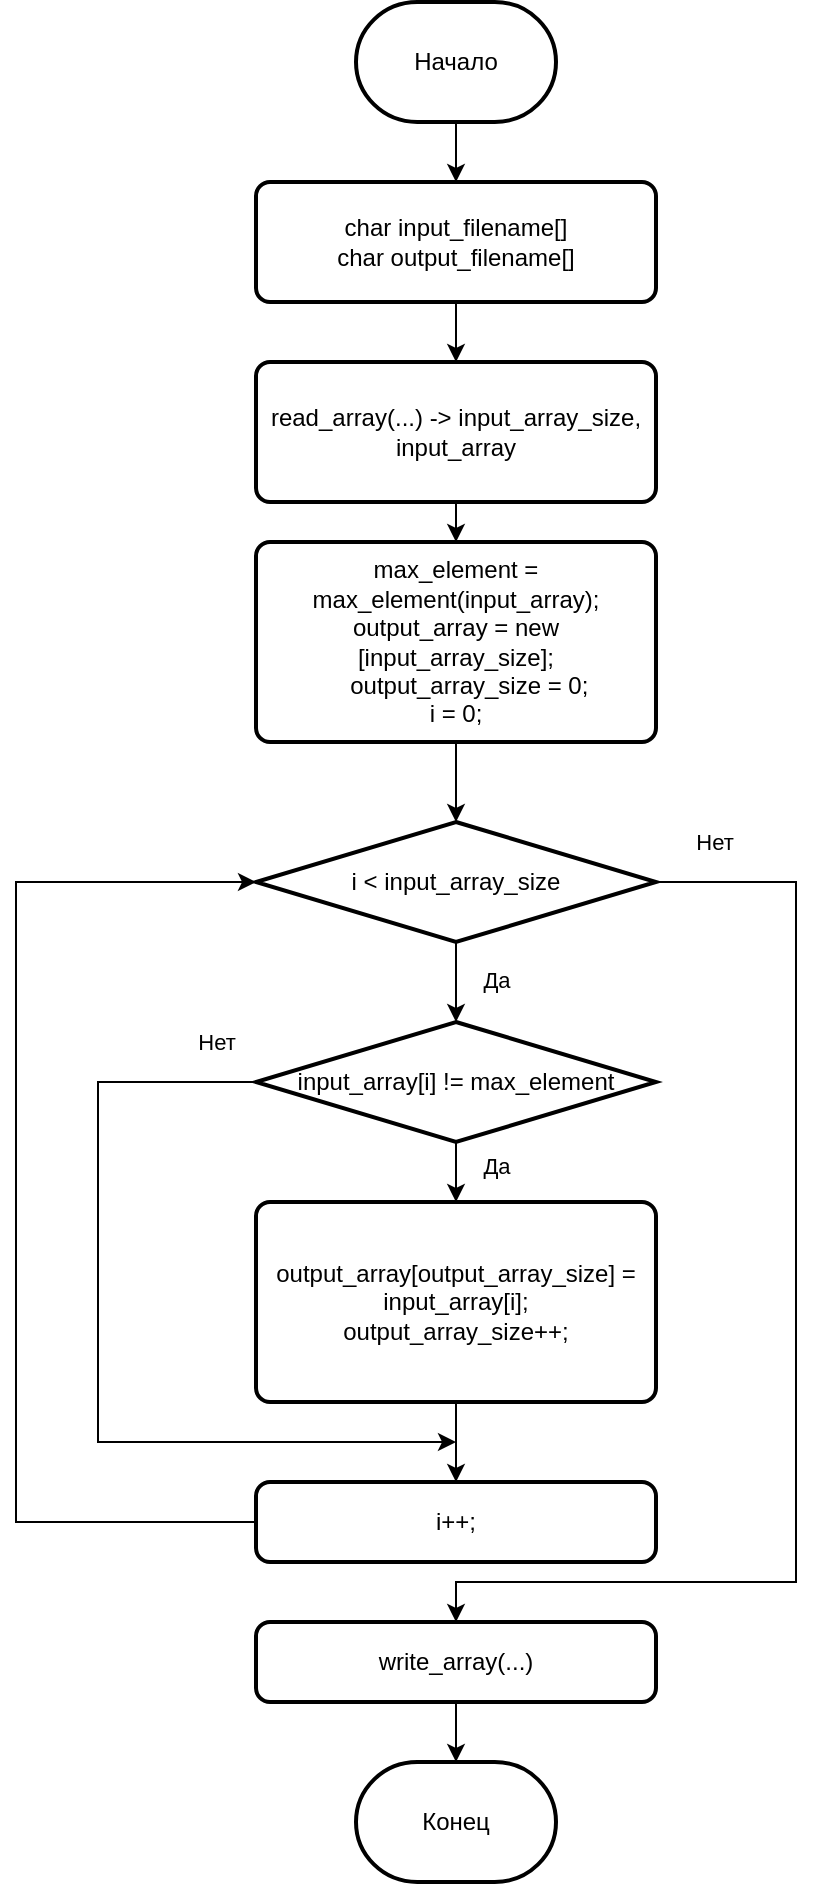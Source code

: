 <mxfile version="24.4.2" type="device">
  <diagram id="C5RBs43oDa-KdzZeNtuy" name="Page-1">
    <mxGraphModel dx="989" dy="1718" grid="1" gridSize="10" guides="1" tooltips="1" connect="1" arrows="1" fold="1" page="1" pageScale="1" pageWidth="827" pageHeight="1169" math="0" shadow="0">
      <root>
        <mxCell id="WIyWlLk6GJQsqaUBKTNV-0" />
        <mxCell id="WIyWlLk6GJQsqaUBKTNV-1" parent="WIyWlLk6GJQsqaUBKTNV-0" />
        <mxCell id="axOOqWmj8CsVntkLwiYP-1" value="" style="edgeStyle=orthogonalEdgeStyle;rounded=0;orthogonalLoop=1;jettySize=auto;html=1;" parent="WIyWlLk6GJQsqaUBKTNV-1" source="S7_N-UKr1pL8a_zZHFVc-5" target="axOOqWmj8CsVntkLwiYP-0" edge="1">
          <mxGeometry relative="1" as="geometry" />
        </mxCell>
        <mxCell id="S7_N-UKr1pL8a_zZHFVc-5" value="Начало" style="strokeWidth=2;html=1;shape=mxgraph.flowchart.terminator;whiteSpace=wrap;" parent="WIyWlLk6GJQsqaUBKTNV-1" vertex="1">
          <mxGeometry x="360" y="-690" width="100" height="60" as="geometry" />
        </mxCell>
        <mxCell id="o1KFUSoeTvBDRn-8kvO2-2" value="" style="edgeStyle=orthogonalEdgeStyle;rounded=0;orthogonalLoop=1;jettySize=auto;html=1;" parent="WIyWlLk6GJQsqaUBKTNV-1" source="o1KFUSoeTvBDRn-8kvO2-0" edge="1">
          <mxGeometry relative="1" as="geometry">
            <mxPoint x="410" y="-420" as="targetPoint" />
          </mxGeometry>
        </mxCell>
        <mxCell id="o1KFUSoeTvBDRn-8kvO2-0" value="read_array(...) -&amp;gt; input_array_size, input_array" style="rounded=1;whiteSpace=wrap;html=1;absoluteArcSize=1;arcSize=14;strokeWidth=2;strokeColor=default;align=center;verticalAlign=middle;fillColor=default;" parent="WIyWlLk6GJQsqaUBKTNV-1" vertex="1">
          <mxGeometry x="310" y="-510" width="200" height="70" as="geometry" />
        </mxCell>
        <mxCell id="9ljaJpIGZ5TEdeZAWfaT-3" value="Конец" style="strokeWidth=2;html=1;shape=mxgraph.flowchart.terminator;whiteSpace=wrap;" parent="WIyWlLk6GJQsqaUBKTNV-1" vertex="1">
          <mxGeometry x="360" y="190" width="100" height="60" as="geometry" />
        </mxCell>
        <mxCell id="NzZAYkUC8EluUU_rnISb-22" value="" style="edgeStyle=orthogonalEdgeStyle;rounded=0;orthogonalLoop=1;jettySize=auto;html=1;" parent="WIyWlLk6GJQsqaUBKTNV-1" source="NzZAYkUC8EluUU_rnISb-19" target="9ljaJpIGZ5TEdeZAWfaT-3" edge="1">
          <mxGeometry relative="1" as="geometry" />
        </mxCell>
        <mxCell id="NzZAYkUC8EluUU_rnISb-19" value="write_array(...)" style="rounded=1;whiteSpace=wrap;html=1;absoluteArcSize=1;arcSize=14;strokeWidth=2;strokeColor=default;align=center;verticalAlign=middle;fillColor=default;" parent="WIyWlLk6GJQsqaUBKTNV-1" vertex="1">
          <mxGeometry x="310" y="120" width="200" height="40" as="geometry" />
        </mxCell>
        <mxCell id="axOOqWmj8CsVntkLwiYP-2" value="" style="edgeStyle=orthogonalEdgeStyle;rounded=0;orthogonalLoop=1;jettySize=auto;html=1;" parent="WIyWlLk6GJQsqaUBKTNV-1" source="axOOqWmj8CsVntkLwiYP-0" target="o1KFUSoeTvBDRn-8kvO2-0" edge="1">
          <mxGeometry relative="1" as="geometry" />
        </mxCell>
        <mxCell id="axOOqWmj8CsVntkLwiYP-0" value="&lt;div&gt;char input_filename[]&lt;br&gt;&lt;span style=&quot;background-color: initial;&quot;&gt;char output_filename[]&lt;/span&gt;&lt;/div&gt;" style="rounded=1;whiteSpace=wrap;html=1;absoluteArcSize=1;arcSize=14;strokeWidth=2;strokeColor=default;align=center;verticalAlign=middle;fillColor=default;" parent="WIyWlLk6GJQsqaUBKTNV-1" vertex="1">
          <mxGeometry x="310" y="-600" width="200" height="60" as="geometry" />
        </mxCell>
        <mxCell id="_-mqSTC6tDbIYJlTSPsS-13" value="" style="edgeStyle=orthogonalEdgeStyle;rounded=0;orthogonalLoop=1;jettySize=auto;html=1;" edge="1" parent="WIyWlLk6GJQsqaUBKTNV-1" source="axOOqWmj8CsVntkLwiYP-3" target="_-mqSTC6tDbIYJlTSPsS-1">
          <mxGeometry relative="1" as="geometry" />
        </mxCell>
        <mxCell id="axOOqWmj8CsVntkLwiYP-3" value="max_element = max_element(input_array);&lt;div&gt;&lt;div&gt;output_array = new [input_array_size];&lt;/div&gt;&lt;div&gt;&amp;nbsp; &amp;nbsp; output_array_size = 0;&lt;/div&gt;&lt;/div&gt;&lt;div&gt;i = 0;&lt;br&gt;&lt;/div&gt;" style="rounded=1;whiteSpace=wrap;html=1;absoluteArcSize=1;arcSize=14;strokeWidth=2;strokeColor=default;align=center;verticalAlign=middle;fillColor=default;" parent="WIyWlLk6GJQsqaUBKTNV-1" vertex="1">
          <mxGeometry x="310" y="-420" width="200" height="100" as="geometry" />
        </mxCell>
        <mxCell id="_-mqSTC6tDbIYJlTSPsS-4" value="" style="edgeStyle=orthogonalEdgeStyle;rounded=0;orthogonalLoop=1;jettySize=auto;html=1;" edge="1" parent="WIyWlLk6GJQsqaUBKTNV-1" source="_-mqSTC6tDbIYJlTSPsS-1" target="_-mqSTC6tDbIYJlTSPsS-2">
          <mxGeometry relative="1" as="geometry" />
        </mxCell>
        <mxCell id="_-mqSTC6tDbIYJlTSPsS-5" value="Да" style="edgeLabel;html=1;align=center;verticalAlign=middle;resizable=0;points=[];" vertex="1" connectable="0" parent="_-mqSTC6tDbIYJlTSPsS-4">
          <mxGeometry x="-0.058" y="-1" relative="1" as="geometry">
            <mxPoint x="21" as="offset" />
          </mxGeometry>
        </mxCell>
        <mxCell id="_-mqSTC6tDbIYJlTSPsS-8" style="edgeStyle=orthogonalEdgeStyle;rounded=0;orthogonalLoop=1;jettySize=auto;html=1;entryX=0.5;entryY=0;entryDx=0;entryDy=0;" edge="1" parent="WIyWlLk6GJQsqaUBKTNV-1" source="_-mqSTC6tDbIYJlTSPsS-1" target="NzZAYkUC8EluUU_rnISb-19">
          <mxGeometry relative="1" as="geometry">
            <mxPoint x="660.0" y="-240" as="targetPoint" />
            <Array as="points">
              <mxPoint x="580" y="-250" />
              <mxPoint x="580" y="100" />
              <mxPoint x="410" y="100" />
            </Array>
          </mxGeometry>
        </mxCell>
        <mxCell id="_-mqSTC6tDbIYJlTSPsS-9" value="Нет" style="edgeLabel;html=1;align=center;verticalAlign=middle;resizable=0;points=[];" vertex="1" connectable="0" parent="_-mqSTC6tDbIYJlTSPsS-8">
          <mxGeometry x="-0.941" y="-3" relative="1" as="geometry">
            <mxPoint x="11" y="-23" as="offset" />
          </mxGeometry>
        </mxCell>
        <mxCell id="_-mqSTC6tDbIYJlTSPsS-1" value="&lt;p style=&quot;line-height: 80%;&quot;&gt;i &amp;lt; input_array_size&lt;br&gt;&lt;/p&gt;" style="strokeWidth=2;html=1;shape=mxgraph.flowchart.decision;whiteSpace=wrap;" vertex="1" parent="WIyWlLk6GJQsqaUBKTNV-1">
          <mxGeometry x="310" y="-280" width="200" height="60" as="geometry" />
        </mxCell>
        <mxCell id="_-mqSTC6tDbIYJlTSPsS-6" value="" style="edgeStyle=orthogonalEdgeStyle;rounded=0;orthogonalLoop=1;jettySize=auto;html=1;" edge="1" parent="WIyWlLk6GJQsqaUBKTNV-1" source="_-mqSTC6tDbIYJlTSPsS-2" target="_-mqSTC6tDbIYJlTSPsS-3">
          <mxGeometry relative="1" as="geometry" />
        </mxCell>
        <mxCell id="_-mqSTC6tDbIYJlTSPsS-7" value="Да" style="edgeLabel;html=1;align=center;verticalAlign=middle;resizable=0;points=[];" vertex="1" connectable="0" parent="_-mqSTC6tDbIYJlTSPsS-6">
          <mxGeometry x="0.134" y="-2" relative="1" as="geometry">
            <mxPoint x="18" as="offset" />
          </mxGeometry>
        </mxCell>
        <mxCell id="_-mqSTC6tDbIYJlTSPsS-17" style="edgeStyle=orthogonalEdgeStyle;rounded=0;orthogonalLoop=1;jettySize=auto;html=1;" edge="1" parent="WIyWlLk6GJQsqaUBKTNV-1" source="_-mqSTC6tDbIYJlTSPsS-2">
          <mxGeometry relative="1" as="geometry">
            <mxPoint x="410" y="30" as="targetPoint" />
            <Array as="points">
              <mxPoint x="231" y="-150" />
              <mxPoint x="231" y="30" />
            </Array>
          </mxGeometry>
        </mxCell>
        <mxCell id="_-mqSTC6tDbIYJlTSPsS-18" value="Нет" style="edgeLabel;html=1;align=center;verticalAlign=middle;resizable=0;points=[];" vertex="1" connectable="0" parent="_-mqSTC6tDbIYJlTSPsS-17">
          <mxGeometry x="-0.882" y="-2" relative="1" as="geometry">
            <mxPoint x="6" y="-18" as="offset" />
          </mxGeometry>
        </mxCell>
        <mxCell id="_-mqSTC6tDbIYJlTSPsS-2" value="&lt;p style=&quot;line-height: 80%;&quot;&gt;input_array[i] != max_element&lt;br&gt;&lt;/p&gt;" style="strokeWidth=2;html=1;shape=mxgraph.flowchart.decision;whiteSpace=wrap;" vertex="1" parent="WIyWlLk6GJQsqaUBKTNV-1">
          <mxGeometry x="310" y="-180" width="200" height="60" as="geometry" />
        </mxCell>
        <mxCell id="_-mqSTC6tDbIYJlTSPsS-15" value="" style="edgeStyle=orthogonalEdgeStyle;rounded=0;orthogonalLoop=1;jettySize=auto;html=1;" edge="1" parent="WIyWlLk6GJQsqaUBKTNV-1" source="_-mqSTC6tDbIYJlTSPsS-3" target="_-mqSTC6tDbIYJlTSPsS-14">
          <mxGeometry relative="1" as="geometry" />
        </mxCell>
        <mxCell id="_-mqSTC6tDbIYJlTSPsS-3" value="&lt;div&gt;&lt;span style=&quot;background-color: initial;&quot;&gt;output_array[output_array_size] = input_array[i];&lt;/span&gt;&lt;br&gt;&lt;/div&gt;&lt;div&gt;output_array_size++;&lt;span style=&quot;background-color: initial;&quot;&gt;&lt;br&gt;&lt;/span&gt;&lt;/div&gt;" style="rounded=1;whiteSpace=wrap;html=1;absoluteArcSize=1;arcSize=14;strokeWidth=2;strokeColor=default;align=center;verticalAlign=middle;fillColor=default;" vertex="1" parent="WIyWlLk6GJQsqaUBKTNV-1">
          <mxGeometry x="310" y="-90" width="200" height="100" as="geometry" />
        </mxCell>
        <mxCell id="_-mqSTC6tDbIYJlTSPsS-16" style="edgeStyle=orthogonalEdgeStyle;rounded=0;orthogonalLoop=1;jettySize=auto;html=1;entryX=0;entryY=0.5;entryDx=0;entryDy=0;entryPerimeter=0;" edge="1" parent="WIyWlLk6GJQsqaUBKTNV-1" source="_-mqSTC6tDbIYJlTSPsS-14" target="_-mqSTC6tDbIYJlTSPsS-1">
          <mxGeometry relative="1" as="geometry">
            <mxPoint x="80" y="-150" as="targetPoint" />
            <Array as="points">
              <mxPoint x="190" y="70" />
              <mxPoint x="190" y="-250" />
            </Array>
          </mxGeometry>
        </mxCell>
        <mxCell id="_-mqSTC6tDbIYJlTSPsS-14" value="&lt;div&gt;i++;&lt;/div&gt;" style="rounded=1;whiteSpace=wrap;html=1;absoluteArcSize=1;arcSize=14;strokeWidth=2;strokeColor=default;align=center;verticalAlign=middle;fillColor=default;" vertex="1" parent="WIyWlLk6GJQsqaUBKTNV-1">
          <mxGeometry x="310" y="50" width="200" height="40" as="geometry" />
        </mxCell>
      </root>
    </mxGraphModel>
  </diagram>
</mxfile>
